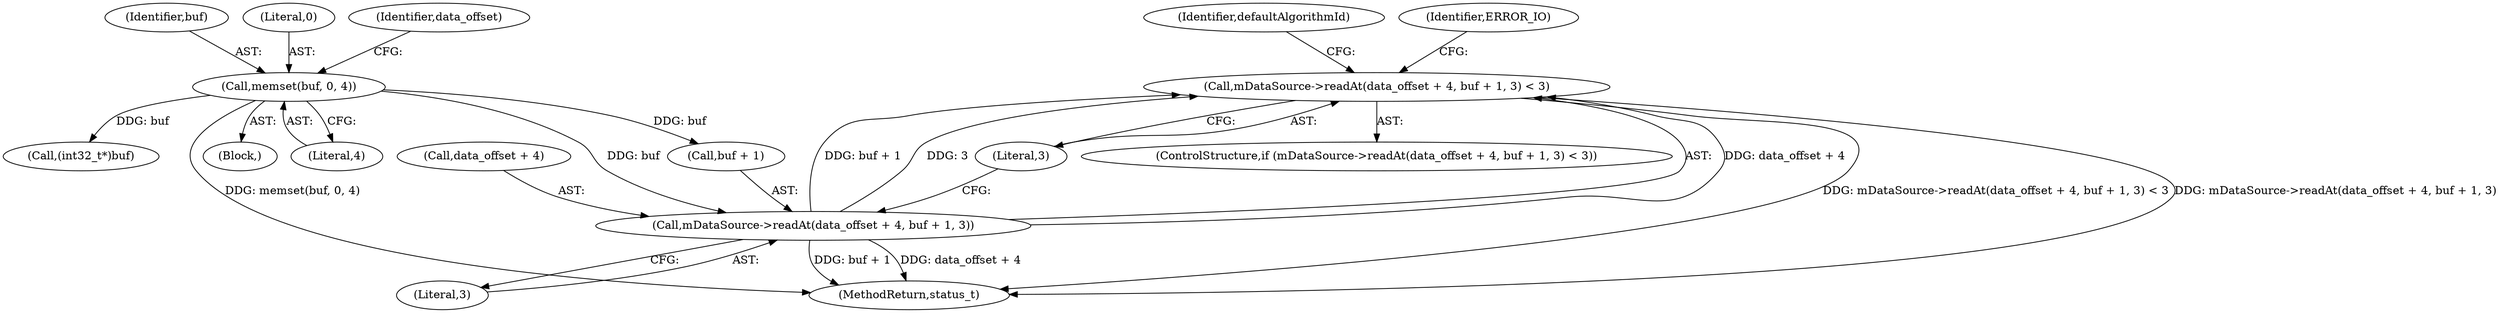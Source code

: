 digraph "0_Android_6fe85f7e15203e48df2cc3e8e1c4bc6ad49dc968@API" {
"1000866" [label="(Call,mDataSource->readAt(data_offset + 4, buf + 1, 3) < 3)"];
"1000867" [label="(Call,mDataSource->readAt(data_offset + 4, buf + 1, 3))"];
"1000861" [label="(Call,memset(buf, 0, 4))"];
"1000867" [label="(Call,mDataSource->readAt(data_offset + 4, buf + 1, 3))"];
"1000878" [label="(Identifier,ERROR_IO)"];
"1000865" [label="(ControlStructure,if (mDataSource->readAt(data_offset + 4, buf + 1, 3) < 3))"];
"1000871" [label="(Call,buf + 1)"];
"1000884" [label="(Call,(int32_t*)buf)"];
"1000863" [label="(Literal,0)"];
"1002927" [label="(MethodReturn,status_t)"];
"1000866" [label="(Call,mDataSource->readAt(data_offset + 4, buf + 1, 3) < 3)"];
"1000874" [label="(Literal,3)"];
"1000869" [label="(Identifier,data_offset)"];
"1000848" [label="(Block,)"];
"1000875" [label="(Literal,3)"];
"1000864" [label="(Literal,4)"];
"1000861" [label="(Call,memset(buf, 0, 4))"];
"1000881" [label="(Identifier,defaultAlgorithmId)"];
"1000862" [label="(Identifier,buf)"];
"1000868" [label="(Call,data_offset + 4)"];
"1000866" -> "1000865"  [label="AST: "];
"1000866" -> "1000875"  [label="CFG: "];
"1000867" -> "1000866"  [label="AST: "];
"1000875" -> "1000866"  [label="AST: "];
"1000878" -> "1000866"  [label="CFG: "];
"1000881" -> "1000866"  [label="CFG: "];
"1000866" -> "1002927"  [label="DDG: mDataSource->readAt(data_offset + 4, buf + 1, 3) < 3"];
"1000866" -> "1002927"  [label="DDG: mDataSource->readAt(data_offset + 4, buf + 1, 3)"];
"1000867" -> "1000866"  [label="DDG: data_offset + 4"];
"1000867" -> "1000866"  [label="DDG: buf + 1"];
"1000867" -> "1000866"  [label="DDG: 3"];
"1000867" -> "1000874"  [label="CFG: "];
"1000868" -> "1000867"  [label="AST: "];
"1000871" -> "1000867"  [label="AST: "];
"1000874" -> "1000867"  [label="AST: "];
"1000875" -> "1000867"  [label="CFG: "];
"1000867" -> "1002927"  [label="DDG: buf + 1"];
"1000867" -> "1002927"  [label="DDG: data_offset + 4"];
"1000861" -> "1000867"  [label="DDG: buf"];
"1000861" -> "1000848"  [label="AST: "];
"1000861" -> "1000864"  [label="CFG: "];
"1000862" -> "1000861"  [label="AST: "];
"1000863" -> "1000861"  [label="AST: "];
"1000864" -> "1000861"  [label="AST: "];
"1000869" -> "1000861"  [label="CFG: "];
"1000861" -> "1002927"  [label="DDG: memset(buf, 0, 4)"];
"1000861" -> "1000871"  [label="DDG: buf"];
"1000861" -> "1000884"  [label="DDG: buf"];
}
